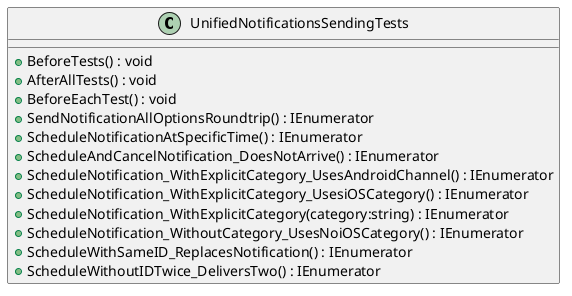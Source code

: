 @startuml
class UnifiedNotificationsSendingTests {
    + BeforeTests() : void
    + AfterAllTests() : void
    + BeforeEachTest() : void
    + SendNotificationAllOptionsRoundtrip() : IEnumerator
    + ScheduleNotificationAtSpecificTime() : IEnumerator
    + ScheduleAndCancelNotification_DoesNotArrive() : IEnumerator
    + ScheduleNotification_WithExplicitCategory_UsesAndroidChannel() : IEnumerator
    + ScheduleNotification_WithExplicitCategory_UsesiOSCategory() : IEnumerator
    + ScheduleNotification_WithExplicitCategory(category:string) : IEnumerator
    + ScheduleNotification_WithoutCategory_UsesNoiOSCategory() : IEnumerator
    + ScheduleWithSameID_ReplacesNotification() : IEnumerator
    + ScheduleWithoutIDTwice_DeliversTwo() : IEnumerator
}
@enduml
